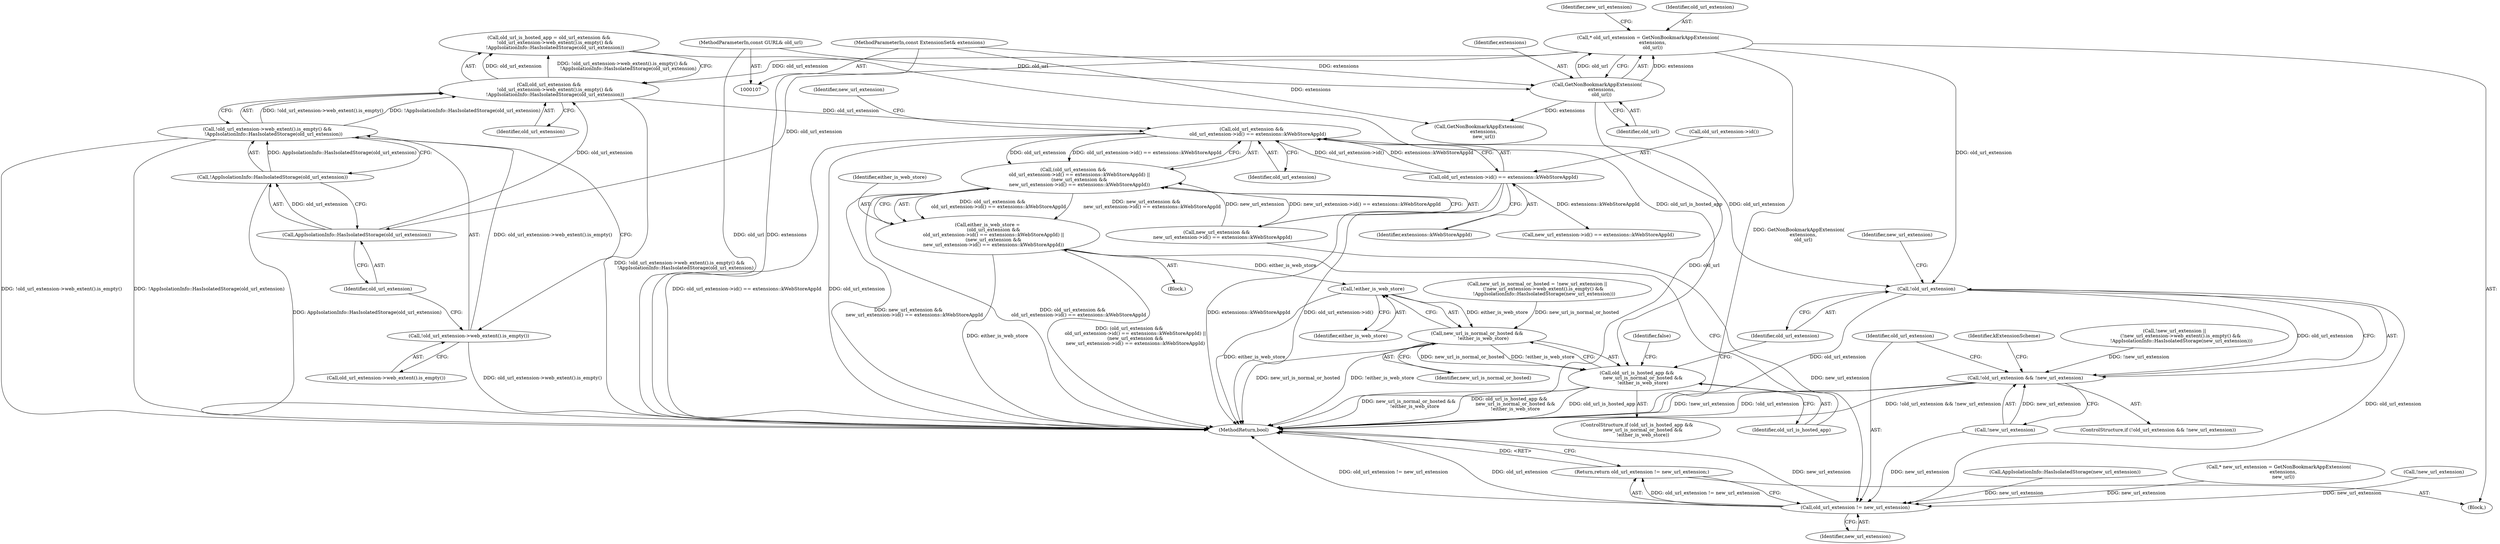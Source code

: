 digraph "0_Chrome_f1afce25b3f94d8bddec69b08ffbc29b989ad844_2@pointer" {
"1000155" [label="(Call,old_url_extension &&\n        old_url_extension->id() == extensions::kWebStoreAppId)"];
"1000131" [label="(Call,old_url_extension &&\n        !old_url_extension->web_extent().is_empty() &&\n        !AppIsolationInfo::HasIsolatedStorage(old_url_extension))"];
"1000114" [label="(Call,* old_url_extension = GetNonBookmarkAppExtension(\n      extensions,\n      old_url))"];
"1000116" [label="(Call,GetNonBookmarkAppExtension(\n      extensions,\n      old_url))"];
"1000108" [label="(MethodParameterIn,const ExtensionSet& extensions)"];
"1000109" [label="(MethodParameterIn,const GURL& old_url)"];
"1000137" [label="(Call,AppIsolationInfo::HasIsolatedStorage(old_url_extension))"];
"1000133" [label="(Call,!old_url_extension->web_extent().is_empty() &&\n        !AppIsolationInfo::HasIsolatedStorage(old_url_extension))"];
"1000134" [label="(Call,!old_url_extension->web_extent().is_empty())"];
"1000136" [label="(Call,!AppIsolationInfo::HasIsolatedStorage(old_url_extension))"];
"1000157" [label="(Call,old_url_extension->id() == extensions::kWebStoreAppId)"];
"1000154" [label="(Call,(old_url_extension &&\n        old_url_extension->id() == extensions::kWebStoreAppId) ||\n        (new_url_extension &&\n        new_url_extension->id() == extensions::kWebStoreAppId))"];
"1000152" [label="(Call,either_is_web_store =\n        (old_url_extension &&\n        old_url_extension->id() == extensions::kWebStoreAppId) ||\n        (new_url_extension &&\n        new_url_extension->id() == extensions::kWebStoreAppId))"];
"1000170" [label="(Call,!either_is_web_store)"];
"1000168" [label="(Call,new_url_is_normal_or_hosted &&\n        !either_is_web_store)"];
"1000166" [label="(Call,old_url_is_hosted_app &&\n        new_url_is_normal_or_hosted &&\n        !either_is_web_store)"];
"1000176" [label="(Call,!old_url_extension)"];
"1000175" [label="(Call,!old_url_extension && !new_url_extension)"];
"1000185" [label="(Call,old_url_extension != new_url_extension)"];
"1000184" [label="(Return,return old_url_extension != new_url_extension;)"];
"1000121" [label="(Identifier,new_url_extension)"];
"1000160" [label="(Call,new_url_extension &&\n        new_url_extension->id() == extensions::kWebStoreAppId)"];
"1000138" [label="(Identifier,old_url_extension)"];
"1000153" [label="(Identifier,either_is_web_store)"];
"1000185" [label="(Call,old_url_extension != new_url_extension)"];
"1000157" [label="(Call,old_url_extension->id() == extensions::kWebStoreAppId)"];
"1000187" [label="(Identifier,new_url_extension)"];
"1000179" [label="(Identifier,new_url_extension)"];
"1000158" [label="(Call,old_url_extension->id())"];
"1000183" [label="(Identifier,kExtensionScheme)"];
"1000114" [label="(Call,* old_url_extension = GetNonBookmarkAppExtension(\n      extensions,\n      old_url))"];
"1000178" [label="(Call,!new_url_extension)"];
"1000132" [label="(Identifier,old_url_extension)"];
"1000112" [label="(Block,)"];
"1000177" [label="(Identifier,old_url_extension)"];
"1000115" [label="(Identifier,old_url_extension)"];
"1000168" [label="(Call,new_url_is_normal_or_hosted &&\n        !either_is_web_store)"];
"1000140" [label="(Call,new_url_is_normal_or_hosted = !new_url_extension ||\n        (!new_url_extension->web_extent().is_empty() &&\n         !AppIsolationInfo::HasIsolatedStorage(new_url_extension)))"];
"1000162" [label="(Call,new_url_extension->id() == extensions::kWebStoreAppId)"];
"1000171" [label="(Identifier,either_is_web_store)"];
"1000169" [label="(Identifier,new_url_is_normal_or_hosted)"];
"1000116" [label="(Call,GetNonBookmarkAppExtension(\n      extensions,\n      old_url))"];
"1000129" [label="(Call,old_url_is_hosted_app = old_url_extension &&\n        !old_url_extension->web_extent().is_empty() &&\n        !AppIsolationInfo::HasIsolatedStorage(old_url_extension))"];
"1000122" [label="(Call,GetNonBookmarkAppExtension(\n      extensions,\n      new_url))"];
"1000131" [label="(Call,old_url_extension &&\n        !old_url_extension->web_extent().is_empty() &&\n        !AppIsolationInfo::HasIsolatedStorage(old_url_extension))"];
"1000176" [label="(Call,!old_url_extension)"];
"1000175" [label="(Call,!old_url_extension && !new_url_extension)"];
"1000137" [label="(Call,AppIsolationInfo::HasIsolatedStorage(old_url_extension))"];
"1000161" [label="(Identifier,new_url_extension)"];
"1000118" [label="(Identifier,old_url)"];
"1000135" [label="(Call,old_url_extension->web_extent().is_empty())"];
"1000156" [label="(Identifier,old_url_extension)"];
"1000174" [label="(ControlStructure,if (!old_url_extension && !new_url_extension))"];
"1000133" [label="(Call,!old_url_extension->web_extent().is_empty() &&\n        !AppIsolationInfo::HasIsolatedStorage(old_url_extension))"];
"1000188" [label="(MethodReturn,bool)"];
"1000136" [label="(Call,!AppIsolationInfo::HasIsolatedStorage(old_url_extension))"];
"1000149" [label="(Call,AppIsolationInfo::HasIsolatedStorage(new_url_extension))"];
"1000184" [label="(Return,return old_url_extension != new_url_extension;)"];
"1000159" [label="(Identifier,extensions::kWebStoreAppId)"];
"1000142" [label="(Call,!new_url_extension ||\n        (!new_url_extension->web_extent().is_empty() &&\n         !AppIsolationInfo::HasIsolatedStorage(new_url_extension)))"];
"1000117" [label="(Identifier,extensions)"];
"1000120" [label="(Call,* new_url_extension = GetNonBookmarkAppExtension(\n      extensions,\n      new_url))"];
"1000127" [label="(Block,)"];
"1000109" [label="(MethodParameterIn,const GURL& old_url)"];
"1000154" [label="(Call,(old_url_extension &&\n        old_url_extension->id() == extensions::kWebStoreAppId) ||\n        (new_url_extension &&\n        new_url_extension->id() == extensions::kWebStoreAppId))"];
"1000155" [label="(Call,old_url_extension &&\n        old_url_extension->id() == extensions::kWebStoreAppId)"];
"1000108" [label="(MethodParameterIn,const ExtensionSet& extensions)"];
"1000152" [label="(Call,either_is_web_store =\n        (old_url_extension &&\n        old_url_extension->id() == extensions::kWebStoreAppId) ||\n        (new_url_extension &&\n        new_url_extension->id() == extensions::kWebStoreAppId))"];
"1000166" [label="(Call,old_url_is_hosted_app &&\n        new_url_is_normal_or_hosted &&\n        !either_is_web_store)"];
"1000165" [label="(ControlStructure,if (old_url_is_hosted_app &&\n        new_url_is_normal_or_hosted &&\n        !either_is_web_store))"];
"1000143" [label="(Call,!new_url_extension)"];
"1000170" [label="(Call,!either_is_web_store)"];
"1000173" [label="(Identifier,false)"];
"1000186" [label="(Identifier,old_url_extension)"];
"1000167" [label="(Identifier,old_url_is_hosted_app)"];
"1000134" [label="(Call,!old_url_extension->web_extent().is_empty())"];
"1000155" -> "1000154"  [label="AST: "];
"1000155" -> "1000156"  [label="CFG: "];
"1000155" -> "1000157"  [label="CFG: "];
"1000156" -> "1000155"  [label="AST: "];
"1000157" -> "1000155"  [label="AST: "];
"1000161" -> "1000155"  [label="CFG: "];
"1000154" -> "1000155"  [label="CFG: "];
"1000155" -> "1000188"  [label="DDG: old_url_extension->id() == extensions::kWebStoreAppId"];
"1000155" -> "1000188"  [label="DDG: old_url_extension"];
"1000155" -> "1000154"  [label="DDG: old_url_extension"];
"1000155" -> "1000154"  [label="DDG: old_url_extension->id() == extensions::kWebStoreAppId"];
"1000131" -> "1000155"  [label="DDG: old_url_extension"];
"1000157" -> "1000155"  [label="DDG: old_url_extension->id()"];
"1000157" -> "1000155"  [label="DDG: extensions::kWebStoreAppId"];
"1000155" -> "1000176"  [label="DDG: old_url_extension"];
"1000131" -> "1000129"  [label="AST: "];
"1000131" -> "1000132"  [label="CFG: "];
"1000131" -> "1000133"  [label="CFG: "];
"1000132" -> "1000131"  [label="AST: "];
"1000133" -> "1000131"  [label="AST: "];
"1000129" -> "1000131"  [label="CFG: "];
"1000131" -> "1000188"  [label="DDG: !old_url_extension->web_extent().is_empty() &&\n        !AppIsolationInfo::HasIsolatedStorage(old_url_extension)"];
"1000131" -> "1000129"  [label="DDG: old_url_extension"];
"1000131" -> "1000129"  [label="DDG: !old_url_extension->web_extent().is_empty() &&\n        !AppIsolationInfo::HasIsolatedStorage(old_url_extension)"];
"1000114" -> "1000131"  [label="DDG: old_url_extension"];
"1000137" -> "1000131"  [label="DDG: old_url_extension"];
"1000133" -> "1000131"  [label="DDG: !old_url_extension->web_extent().is_empty()"];
"1000133" -> "1000131"  [label="DDG: !AppIsolationInfo::HasIsolatedStorage(old_url_extension)"];
"1000114" -> "1000112"  [label="AST: "];
"1000114" -> "1000116"  [label="CFG: "];
"1000115" -> "1000114"  [label="AST: "];
"1000116" -> "1000114"  [label="AST: "];
"1000121" -> "1000114"  [label="CFG: "];
"1000114" -> "1000188"  [label="DDG: GetNonBookmarkAppExtension(\n      extensions,\n      old_url)"];
"1000116" -> "1000114"  [label="DDG: extensions"];
"1000116" -> "1000114"  [label="DDG: old_url"];
"1000114" -> "1000137"  [label="DDG: old_url_extension"];
"1000114" -> "1000176"  [label="DDG: old_url_extension"];
"1000116" -> "1000118"  [label="CFG: "];
"1000117" -> "1000116"  [label="AST: "];
"1000118" -> "1000116"  [label="AST: "];
"1000116" -> "1000188"  [label="DDG: old_url"];
"1000108" -> "1000116"  [label="DDG: extensions"];
"1000109" -> "1000116"  [label="DDG: old_url"];
"1000116" -> "1000122"  [label="DDG: extensions"];
"1000108" -> "1000107"  [label="AST: "];
"1000108" -> "1000188"  [label="DDG: extensions"];
"1000108" -> "1000122"  [label="DDG: extensions"];
"1000109" -> "1000107"  [label="AST: "];
"1000109" -> "1000188"  [label="DDG: old_url"];
"1000137" -> "1000136"  [label="AST: "];
"1000137" -> "1000138"  [label="CFG: "];
"1000138" -> "1000137"  [label="AST: "];
"1000136" -> "1000137"  [label="CFG: "];
"1000137" -> "1000136"  [label="DDG: old_url_extension"];
"1000133" -> "1000134"  [label="CFG: "];
"1000133" -> "1000136"  [label="CFG: "];
"1000134" -> "1000133"  [label="AST: "];
"1000136" -> "1000133"  [label="AST: "];
"1000133" -> "1000188"  [label="DDG: !old_url_extension->web_extent().is_empty()"];
"1000133" -> "1000188"  [label="DDG: !AppIsolationInfo::HasIsolatedStorage(old_url_extension)"];
"1000134" -> "1000133"  [label="DDG: old_url_extension->web_extent().is_empty()"];
"1000136" -> "1000133"  [label="DDG: AppIsolationInfo::HasIsolatedStorage(old_url_extension)"];
"1000134" -> "1000135"  [label="CFG: "];
"1000135" -> "1000134"  [label="AST: "];
"1000138" -> "1000134"  [label="CFG: "];
"1000134" -> "1000188"  [label="DDG: old_url_extension->web_extent().is_empty()"];
"1000136" -> "1000188"  [label="DDG: AppIsolationInfo::HasIsolatedStorage(old_url_extension)"];
"1000157" -> "1000159"  [label="CFG: "];
"1000158" -> "1000157"  [label="AST: "];
"1000159" -> "1000157"  [label="AST: "];
"1000157" -> "1000188"  [label="DDG: extensions::kWebStoreAppId"];
"1000157" -> "1000188"  [label="DDG: old_url_extension->id()"];
"1000157" -> "1000162"  [label="DDG: extensions::kWebStoreAppId"];
"1000154" -> "1000152"  [label="AST: "];
"1000154" -> "1000160"  [label="CFG: "];
"1000160" -> "1000154"  [label="AST: "];
"1000152" -> "1000154"  [label="CFG: "];
"1000154" -> "1000188"  [label="DDG: new_url_extension &&\n        new_url_extension->id() == extensions::kWebStoreAppId"];
"1000154" -> "1000188"  [label="DDG: old_url_extension &&\n        old_url_extension->id() == extensions::kWebStoreAppId"];
"1000154" -> "1000152"  [label="DDG: old_url_extension &&\n        old_url_extension->id() == extensions::kWebStoreAppId"];
"1000154" -> "1000152"  [label="DDG: new_url_extension &&\n        new_url_extension->id() == extensions::kWebStoreAppId"];
"1000160" -> "1000154"  [label="DDG: new_url_extension"];
"1000160" -> "1000154"  [label="DDG: new_url_extension->id() == extensions::kWebStoreAppId"];
"1000152" -> "1000127"  [label="AST: "];
"1000153" -> "1000152"  [label="AST: "];
"1000167" -> "1000152"  [label="CFG: "];
"1000152" -> "1000188"  [label="DDG: either_is_web_store"];
"1000152" -> "1000188"  [label="DDG: (old_url_extension &&\n        old_url_extension->id() == extensions::kWebStoreAppId) ||\n        (new_url_extension &&\n        new_url_extension->id() == extensions::kWebStoreAppId)"];
"1000152" -> "1000170"  [label="DDG: either_is_web_store"];
"1000170" -> "1000168"  [label="AST: "];
"1000170" -> "1000171"  [label="CFG: "];
"1000171" -> "1000170"  [label="AST: "];
"1000168" -> "1000170"  [label="CFG: "];
"1000170" -> "1000188"  [label="DDG: either_is_web_store"];
"1000170" -> "1000168"  [label="DDG: either_is_web_store"];
"1000168" -> "1000166"  [label="AST: "];
"1000168" -> "1000169"  [label="CFG: "];
"1000169" -> "1000168"  [label="AST: "];
"1000166" -> "1000168"  [label="CFG: "];
"1000168" -> "1000188"  [label="DDG: new_url_is_normal_or_hosted"];
"1000168" -> "1000188"  [label="DDG: !either_is_web_store"];
"1000168" -> "1000166"  [label="DDG: new_url_is_normal_or_hosted"];
"1000168" -> "1000166"  [label="DDG: !either_is_web_store"];
"1000140" -> "1000168"  [label="DDG: new_url_is_normal_or_hosted"];
"1000166" -> "1000165"  [label="AST: "];
"1000166" -> "1000167"  [label="CFG: "];
"1000167" -> "1000166"  [label="AST: "];
"1000173" -> "1000166"  [label="CFG: "];
"1000177" -> "1000166"  [label="CFG: "];
"1000166" -> "1000188"  [label="DDG: new_url_is_normal_or_hosted &&\n        !either_is_web_store"];
"1000166" -> "1000188"  [label="DDG: old_url_is_hosted_app &&\n        new_url_is_normal_or_hosted &&\n        !either_is_web_store"];
"1000166" -> "1000188"  [label="DDG: old_url_is_hosted_app"];
"1000129" -> "1000166"  [label="DDG: old_url_is_hosted_app"];
"1000176" -> "1000175"  [label="AST: "];
"1000176" -> "1000177"  [label="CFG: "];
"1000177" -> "1000176"  [label="AST: "];
"1000179" -> "1000176"  [label="CFG: "];
"1000175" -> "1000176"  [label="CFG: "];
"1000176" -> "1000188"  [label="DDG: old_url_extension"];
"1000176" -> "1000175"  [label="DDG: old_url_extension"];
"1000176" -> "1000185"  [label="DDG: old_url_extension"];
"1000175" -> "1000174"  [label="AST: "];
"1000175" -> "1000178"  [label="CFG: "];
"1000178" -> "1000175"  [label="AST: "];
"1000183" -> "1000175"  [label="CFG: "];
"1000186" -> "1000175"  [label="CFG: "];
"1000175" -> "1000188"  [label="DDG: !new_url_extension"];
"1000175" -> "1000188"  [label="DDG: !old_url_extension"];
"1000175" -> "1000188"  [label="DDG: !old_url_extension && !new_url_extension"];
"1000178" -> "1000175"  [label="DDG: new_url_extension"];
"1000142" -> "1000175"  [label="DDG: !new_url_extension"];
"1000185" -> "1000184"  [label="AST: "];
"1000185" -> "1000187"  [label="CFG: "];
"1000186" -> "1000185"  [label="AST: "];
"1000187" -> "1000185"  [label="AST: "];
"1000184" -> "1000185"  [label="CFG: "];
"1000185" -> "1000188"  [label="DDG: old_url_extension != new_url_extension"];
"1000185" -> "1000188"  [label="DDG: old_url_extension"];
"1000185" -> "1000188"  [label="DDG: new_url_extension"];
"1000185" -> "1000184"  [label="DDG: old_url_extension != new_url_extension"];
"1000178" -> "1000185"  [label="DDG: new_url_extension"];
"1000143" -> "1000185"  [label="DDG: new_url_extension"];
"1000120" -> "1000185"  [label="DDG: new_url_extension"];
"1000149" -> "1000185"  [label="DDG: new_url_extension"];
"1000160" -> "1000185"  [label="DDG: new_url_extension"];
"1000184" -> "1000112"  [label="AST: "];
"1000188" -> "1000184"  [label="CFG: "];
"1000184" -> "1000188"  [label="DDG: <RET>"];
}

